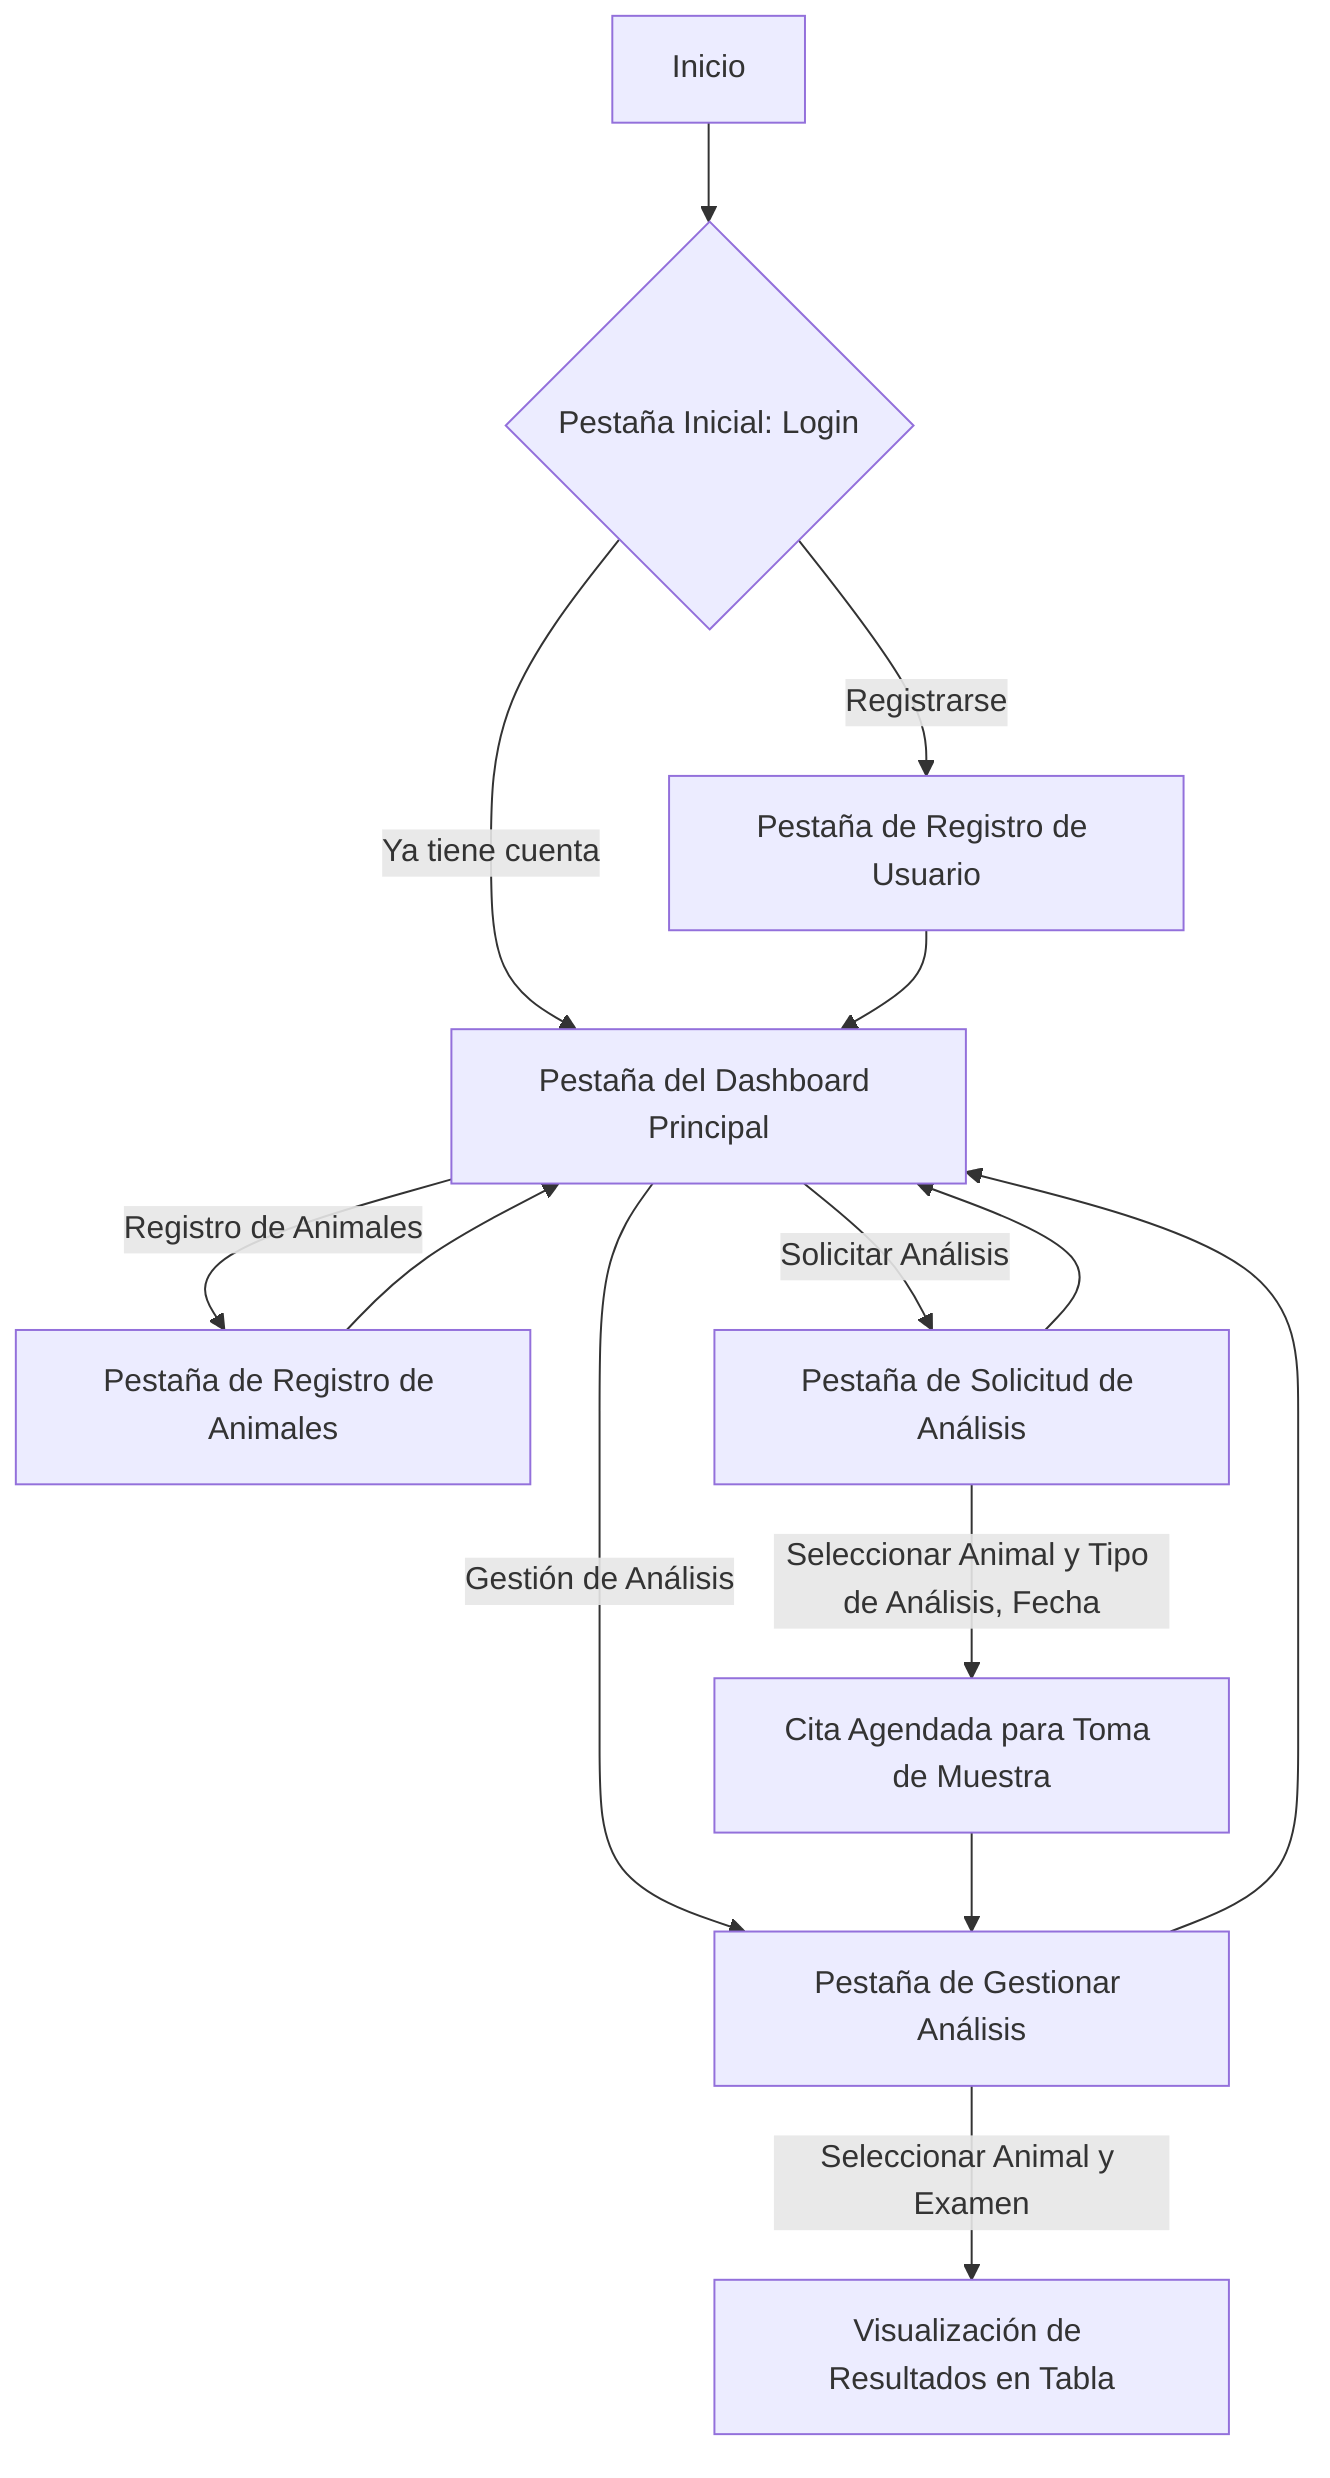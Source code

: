---
config:
  layout: dagre
---
flowchart TD
    A["Inicio"] --> B{"Pestaña Inicial: Login"}
    B -- Registrarse --> C["Pestaña de Registro de Usuario"]
    B -- Ya tiene cuenta --> D["Pestaña del Dashboard Principal"]
    C --> D
    D -- Registro de Animales --> E["Pestaña de Registro de Animales"]
    D -- Solicitar Análisis --> F["Pestaña de Solicitud de Análisis"]
    D -- Gestión de Análisis --> G["Pestaña de Gestionar Análisis"]
    E --> D
    F -- Seleccionar Animal y Tipo de Análisis, Fecha --> H["Cita Agendada para Toma de Muestra"]
    F --> D
    G -- Seleccionar Animal y Examen --> I["Visualización de Resultados en Tabla"]
    G --> D
    H --> G